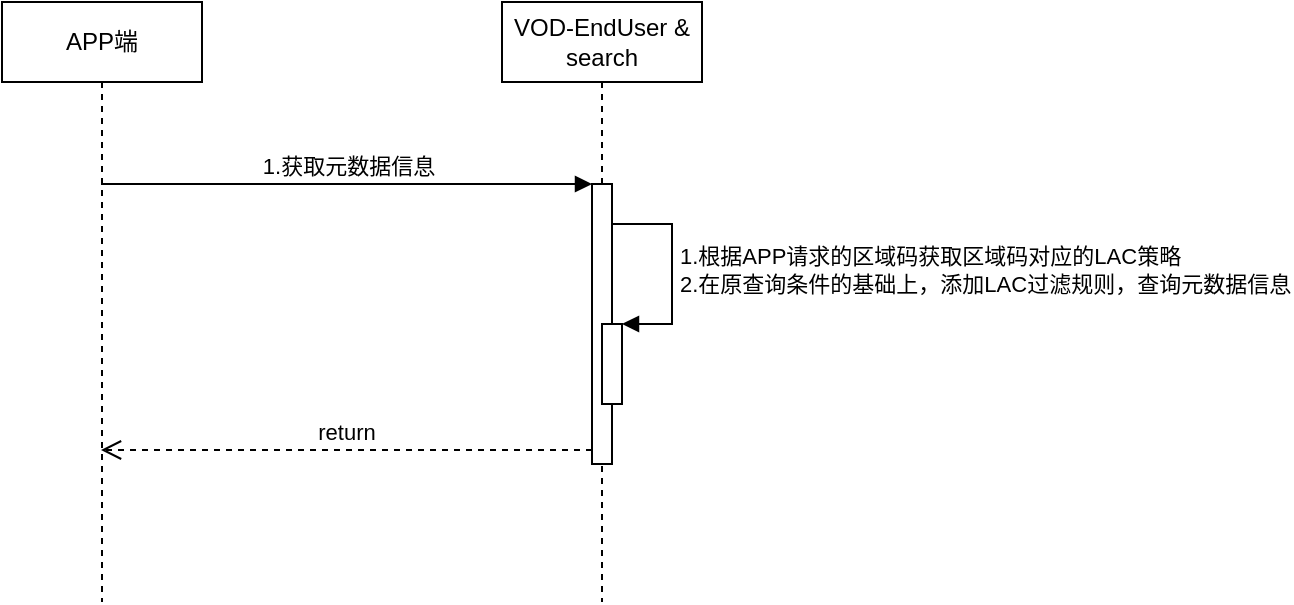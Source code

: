 <mxfile version="20.8.5" type="github" pages="2">
  <diagram id="Hg2Uol-qH3B6pOBQ33_o" name="终端用户获取元数据信息">
    <mxGraphModel dx="1434" dy="773" grid="1" gridSize="10" guides="1" tooltips="1" connect="1" arrows="1" fold="1" page="1" pageScale="1" pageWidth="1827" pageHeight="1569" math="0" shadow="0">
      <root>
        <mxCell id="0" />
        <mxCell id="1" parent="0" />
        <mxCell id="ljVgEYi33NW6QD3g7wLq-1" value="APP端" style="shape=umlLifeline;perimeter=lifelinePerimeter;whiteSpace=wrap;html=1;container=1;collapsible=0;recursiveResize=0;outlineConnect=0;" parent="1" vertex="1">
          <mxGeometry x="310" y="120" width="100" height="300" as="geometry" />
        </mxCell>
        <mxCell id="ljVgEYi33NW6QD3g7wLq-2" value="VOD-EndUser &amp;amp; search" style="shape=umlLifeline;perimeter=lifelinePerimeter;whiteSpace=wrap;html=1;container=1;collapsible=0;recursiveResize=0;outlineConnect=0;" parent="1" vertex="1">
          <mxGeometry x="560" y="120" width="100" height="300" as="geometry" />
        </mxCell>
        <mxCell id="ljVgEYi33NW6QD3g7wLq-3" value="" style="html=1;points=[];perimeter=orthogonalPerimeter;" parent="ljVgEYi33NW6QD3g7wLq-2" vertex="1">
          <mxGeometry x="45" y="91" width="10" height="140" as="geometry" />
        </mxCell>
        <mxCell id="ljVgEYi33NW6QD3g7wLq-6" value="" style="html=1;points=[];perimeter=orthogonalPerimeter;" parent="ljVgEYi33NW6QD3g7wLq-2" vertex="1">
          <mxGeometry x="50" y="161" width="10" height="40" as="geometry" />
        </mxCell>
        <mxCell id="ljVgEYi33NW6QD3g7wLq-7" value="1.根据APP请求的区域码获取区域码对应的LAC策略&lt;br&gt;2.在原查询条件的基础上，添加LAC过滤规则，查询元数据信息" style="edgeStyle=orthogonalEdgeStyle;html=1;align=left;spacingLeft=2;endArrow=block;rounded=0;entryX=1;entryY=0;" parent="ljVgEYi33NW6QD3g7wLq-2" target="ljVgEYi33NW6QD3g7wLq-6" edge="1">
          <mxGeometry relative="1" as="geometry">
            <mxPoint x="55" y="111" as="sourcePoint" />
            <Array as="points">
              <mxPoint x="85" y="111" />
            </Array>
          </mxGeometry>
        </mxCell>
        <mxCell id="ljVgEYi33NW6QD3g7wLq-4" value="1.获取元数据信息" style="html=1;verticalAlign=bottom;endArrow=block;entryX=0;entryY=0;rounded=0;" parent="1" target="ljVgEYi33NW6QD3g7wLq-3" edge="1">
          <mxGeometry relative="1" as="geometry">
            <mxPoint x="359.5" y="211.0" as="sourcePoint" />
          </mxGeometry>
        </mxCell>
        <mxCell id="ljVgEYi33NW6QD3g7wLq-5" value="return" style="html=1;verticalAlign=bottom;endArrow=open;dashed=1;endSize=8;exitX=0;exitY=0.95;rounded=0;" parent="1" source="ljVgEYi33NW6QD3g7wLq-3" edge="1">
          <mxGeometry relative="1" as="geometry">
            <mxPoint x="359.5" y="344" as="targetPoint" />
          </mxGeometry>
        </mxCell>
      </root>
    </mxGraphModel>
  </diagram>
  <diagram id="jUPKdxCEbPINULNCAecJ" name="VNO配置LAC规则">
    <mxGraphModel dx="1434" dy="773" grid="1" gridSize="10" guides="1" tooltips="1" connect="1" arrows="1" fold="1" page="1" pageScale="1" pageWidth="1827" pageHeight="1569" math="0" shadow="0">
      <root>
        <mxCell id="0" />
        <mxCell id="1" parent="0" />
        <mxCell id="1IyaX_54ZMc1CSLx12P6-1" value="live-portal前端" style="shape=umlLifeline;perimeter=lifelinePerimeter;whiteSpace=wrap;html=1;container=1;collapsible=0;recursiveResize=0;outlineConnect=0;" vertex="1" parent="1">
          <mxGeometry x="240" y="81" width="120" height="719" as="geometry" />
        </mxCell>
        <mxCell id="1IyaX_54ZMc1CSLx12P6-2" value="live-portal后端" style="shape=umlLifeline;perimeter=lifelinePerimeter;whiteSpace=wrap;html=1;container=1;collapsible=0;recursiveResize=0;outlineConnect=0;" vertex="1" parent="1">
          <mxGeometry x="480" y="81" width="120" height="719" as="geometry" />
        </mxCell>
        <mxCell id="1IyaX_54ZMc1CSLx12P6-7" value="" style="html=1;points=[];perimeter=orthogonalPerimeter;" vertex="1" parent="1IyaX_54ZMc1CSLx12P6-2">
          <mxGeometry x="55" y="117" width="10" height="80" as="geometry" />
        </mxCell>
        <mxCell id="1IyaX_54ZMc1CSLx12P6-3" value="vod-portal后端" style="shape=umlLifeline;perimeter=lifelinePerimeter;whiteSpace=wrap;html=1;container=1;collapsible=0;recursiveResize=0;outlineConnect=0;" vertex="1" parent="1">
          <mxGeometry x="720" y="81" width="120" height="719" as="geometry" />
        </mxCell>
        <mxCell id="1IyaX_54ZMc1CSLx12P6-10" value="" style="html=1;points=[];perimeter=orthogonalPerimeter;" vertex="1" parent="1IyaX_54ZMc1CSLx12P6-3">
          <mxGeometry x="55" y="136" width="10" height="44" as="geometry" />
        </mxCell>
        <mxCell id="1IyaX_54ZMc1CSLx12P6-38" value="7.保存LAC信息至数据库" style="edgeStyle=orthogonalEdgeStyle;html=1;align=left;spacingLeft=2;endArrow=block;rounded=0;entryX=1;entryY=0;" edge="1" target="1IyaX_54ZMc1CSLx12P6-37" parent="1IyaX_54ZMc1CSLx12P6-3">
          <mxGeometry relative="1" as="geometry">
            <mxPoint x="65" y="419" as="sourcePoint" />
            <Array as="points">
              <mxPoint x="95" y="419" />
            </Array>
          </mxGeometry>
        </mxCell>
        <mxCell id="1IyaX_54ZMc1CSLx12P6-37" value="" style="html=1;points=[];perimeter=orthogonalPerimeter;" vertex="1" parent="1IyaX_54ZMc1CSLx12P6-3">
          <mxGeometry x="60" y="439" width="10" height="21" as="geometry" />
        </mxCell>
        <mxCell id="1IyaX_54ZMc1CSLx12P6-39" value="" style="html=1;points=[];perimeter=orthogonalPerimeter;" vertex="1" parent="1IyaX_54ZMc1CSLx12P6-3">
          <mxGeometry x="55" y="529" width="10" height="40" as="geometry" />
        </mxCell>
        <mxCell id="1IyaX_54ZMc1CSLx12P6-40" value="8.根据数据中LAC信息计算每个&lt;br&gt;区域码的匹配规则，并存入redis" style="edgeStyle=orthogonalEdgeStyle;html=1;align=left;spacingLeft=2;endArrow=block;rounded=0;entryX=1;entryY=0;" edge="1" target="1IyaX_54ZMc1CSLx12P6-39" parent="1IyaX_54ZMc1CSLx12P6-3">
          <mxGeometry relative="1" as="geometry">
            <mxPoint x="60" y="509" as="sourcePoint" />
            <Array as="points">
              <mxPoint x="90" y="509" />
            </Array>
          </mxGeometry>
        </mxCell>
        <mxCell id="1IyaX_54ZMc1CSLx12P6-4" value="search" style="shape=umlLifeline;perimeter=lifelinePerimeter;whiteSpace=wrap;html=1;container=1;collapsible=0;recursiveResize=0;outlineConnect=0;" vertex="1" parent="1">
          <mxGeometry x="960" y="81" width="125" height="719" as="geometry" />
        </mxCell>
        <mxCell id="1IyaX_54ZMc1CSLx12P6-41" value="" style="html=1;points=[];perimeter=orthogonalPerimeter;" vertex="1" parent="1IyaX_54ZMc1CSLx12P6-4">
          <mxGeometry x="55" y="589" width="10" height="80" as="geometry" />
        </mxCell>
        <mxCell id="1IyaX_54ZMc1CSLx12P6-48" style="edgeStyle=orthogonalEdgeStyle;rounded=0;orthogonalLoop=1;jettySize=auto;html=1;" edge="1" parent="1" source="1IyaX_54ZMc1CSLx12P6-6" target="1IyaX_54ZMc1CSLx12P6-1">
          <mxGeometry relative="1" as="geometry" />
        </mxCell>
        <mxCell id="1IyaX_54ZMc1CSLx12P6-6" value="VNO" style="shape=umlActor;verticalLabelPosition=bottom;verticalAlign=top;html=1;" vertex="1" parent="1">
          <mxGeometry x="130" y="410.5" width="30" height="60" as="geometry" />
        </mxCell>
        <mxCell id="1IyaX_54ZMc1CSLx12P6-9" value="return" style="html=1;verticalAlign=bottom;endArrow=open;dashed=1;endSize=8;exitX=0;exitY=0.95;rounded=0;" edge="1" source="1IyaX_54ZMc1CSLx12P6-7" parent="1">
          <mxGeometry relative="1" as="geometry">
            <mxPoint x="299.5" y="274" as="targetPoint" />
          </mxGeometry>
        </mxCell>
        <mxCell id="1IyaX_54ZMc1CSLx12P6-8" value="1.获取vno-LAC列表信息" style="html=1;verticalAlign=bottom;endArrow=block;entryX=0;entryY=0;rounded=0;" edge="1" target="1IyaX_54ZMc1CSLx12P6-7" parent="1">
          <mxGeometry relative="1" as="geometry">
            <mxPoint x="299.5" y="198.0" as="sourcePoint" />
          </mxGeometry>
        </mxCell>
        <mxCell id="1IyaX_54ZMc1CSLx12P6-12" value="return" style="html=1;verticalAlign=bottom;endArrow=open;dashed=1;endSize=8;exitX=0;exitY=0.95;rounded=0;" edge="1" source="1IyaX_54ZMc1CSLx12P6-10" parent="1" target="1IyaX_54ZMc1CSLx12P6-2">
          <mxGeometry relative="1" as="geometry">
            <mxPoint x="705" y="293" as="targetPoint" />
          </mxGeometry>
        </mxCell>
        <mxCell id="1IyaX_54ZMc1CSLx12P6-11" value="2.获取vno LAC列表信息" style="html=1;verticalAlign=bottom;endArrow=block;entryX=0;entryY=0;rounded=0;" edge="1" target="1IyaX_54ZMc1CSLx12P6-10" parent="1" source="1IyaX_54ZMc1CSLx12P6-2">
          <mxGeometry x="0.002" relative="1" as="geometry">
            <mxPoint x="705" y="217" as="sourcePoint" />
            <mxPoint as="offset" />
          </mxGeometry>
        </mxCell>
        <mxCell id="1IyaX_54ZMc1CSLx12P6-25" value="" style="html=1;points=[];perimeter=orthogonalPerimeter;" vertex="1" parent="1">
          <mxGeometry x="534" y="340" width="10" height="80" as="geometry" />
        </mxCell>
        <mxCell id="1IyaX_54ZMc1CSLx12P6-26" value="" style="html=1;points=[];perimeter=orthogonalPerimeter;" vertex="1" parent="1">
          <mxGeometry x="774" y="359" width="10" height="44" as="geometry" />
        </mxCell>
        <mxCell id="1IyaX_54ZMc1CSLx12P6-27" value="return" style="html=1;verticalAlign=bottom;endArrow=open;dashed=1;endSize=8;exitX=0;exitY=0.95;rounded=0;" edge="1" parent="1" source="1IyaX_54ZMc1CSLx12P6-25">
          <mxGeometry relative="1" as="geometry">
            <mxPoint x="298.5" y="416" as="targetPoint" />
          </mxGeometry>
        </mxCell>
        <mxCell id="1IyaX_54ZMc1CSLx12P6-28" value="3.获取vno-LAC详细信息" style="html=1;verticalAlign=bottom;endArrow=block;entryX=0;entryY=0;rounded=0;" edge="1" parent="1" target="1IyaX_54ZMc1CSLx12P6-25">
          <mxGeometry relative="1" as="geometry">
            <mxPoint x="298.5" y="340.0" as="sourcePoint" />
          </mxGeometry>
        </mxCell>
        <mxCell id="1IyaX_54ZMc1CSLx12P6-29" value="return" style="html=1;verticalAlign=bottom;endArrow=open;dashed=1;endSize=8;exitX=0;exitY=0.95;rounded=0;" edge="1" parent="1" source="1IyaX_54ZMc1CSLx12P6-26">
          <mxGeometry relative="1" as="geometry">
            <mxPoint x="538.5" y="400.8" as="targetPoint" />
          </mxGeometry>
        </mxCell>
        <mxCell id="1IyaX_54ZMc1CSLx12P6-30" value="4.获取vno LAC详细信息" style="html=1;verticalAlign=bottom;endArrow=block;entryX=0;entryY=0;rounded=0;" edge="1" parent="1" target="1IyaX_54ZMc1CSLx12P6-26">
          <mxGeometry x="0.002" relative="1" as="geometry">
            <mxPoint x="538.5" y="359" as="sourcePoint" />
            <mxPoint as="offset" />
          </mxGeometry>
        </mxCell>
        <mxCell id="1IyaX_54ZMc1CSLx12P6-31" value="" style="html=1;points=[];perimeter=orthogonalPerimeter;" vertex="1" parent="1">
          <mxGeometry x="535" y="469" width="10" height="121" as="geometry" />
        </mxCell>
        <mxCell id="1IyaX_54ZMc1CSLx12P6-32" value="" style="html=1;points=[];perimeter=orthogonalPerimeter;" vertex="1" parent="1">
          <mxGeometry x="775" y="488" width="10" height="72" as="geometry" />
        </mxCell>
        <mxCell id="1IyaX_54ZMc1CSLx12P6-33" value="return" style="html=1;verticalAlign=bottom;endArrow=open;dashed=1;endSize=8;exitX=0;exitY=0.95;rounded=0;" edge="1" parent="1" source="1IyaX_54ZMc1CSLx12P6-31" target="1IyaX_54ZMc1CSLx12P6-1">
          <mxGeometry relative="1" as="geometry">
            <mxPoint x="299.5" y="545" as="targetPoint" />
          </mxGeometry>
        </mxCell>
        <mxCell id="1IyaX_54ZMc1CSLx12P6-34" value="5.变更vno-LAC信息" style="html=1;verticalAlign=bottom;endArrow=block;entryX=0;entryY=0;rounded=0;" edge="1" parent="1" target="1IyaX_54ZMc1CSLx12P6-31">
          <mxGeometry relative="1" as="geometry">
            <mxPoint x="299.5" y="469" as="sourcePoint" />
          </mxGeometry>
        </mxCell>
        <mxCell id="1IyaX_54ZMc1CSLx12P6-35" value="return" style="html=1;verticalAlign=bottom;endArrow=open;dashed=1;endSize=8;exitX=0;exitY=0.95;rounded=0;" edge="1" parent="1" source="1IyaX_54ZMc1CSLx12P6-32" target="1IyaX_54ZMc1CSLx12P6-31">
          <mxGeometry relative="1" as="geometry">
            <mxPoint x="539.5" y="529.8" as="targetPoint" />
          </mxGeometry>
        </mxCell>
        <mxCell id="1IyaX_54ZMc1CSLx12P6-36" value="6.获取vno LAC详细信息" style="html=1;verticalAlign=bottom;endArrow=block;entryX=0;entryY=0;rounded=0;" edge="1" parent="1" target="1IyaX_54ZMc1CSLx12P6-32">
          <mxGeometry x="0.002" relative="1" as="geometry">
            <mxPoint x="539.5" y="488" as="sourcePoint" />
            <mxPoint as="offset" />
          </mxGeometry>
        </mxCell>
        <mxCell id="1IyaX_54ZMc1CSLx12P6-42" value="9.同步LAC配置至search服务器" style="html=1;verticalAlign=bottom;endArrow=block;entryX=0;entryY=0;rounded=0;" edge="1" target="1IyaX_54ZMc1CSLx12P6-41" parent="1" source="1IyaX_54ZMc1CSLx12P6-3">
          <mxGeometry relative="1" as="geometry">
            <mxPoint x="945" y="670" as="sourcePoint" />
          </mxGeometry>
        </mxCell>
        <mxCell id="1IyaX_54ZMc1CSLx12P6-43" value="return" style="html=1;verticalAlign=bottom;endArrow=open;dashed=1;endSize=8;exitX=0;exitY=0.95;rounded=0;" edge="1" source="1IyaX_54ZMc1CSLx12P6-41" parent="1" target="1IyaX_54ZMc1CSLx12P6-3">
          <mxGeometry relative="1" as="geometry">
            <mxPoint x="945" y="746" as="targetPoint" />
          </mxGeometry>
        </mxCell>
        <mxCell id="1IyaX_54ZMc1CSLx12P6-49" value="将配置规则存入redis" style="text;html=1;strokeColor=none;fillColor=none;align=center;verticalAlign=middle;whiteSpace=wrap;rounded=0;" vertex="1" parent="1">
          <mxGeometry x="1030" y="695" width="90" height="30" as="geometry" />
        </mxCell>
      </root>
    </mxGraphModel>
  </diagram>
</mxfile>
